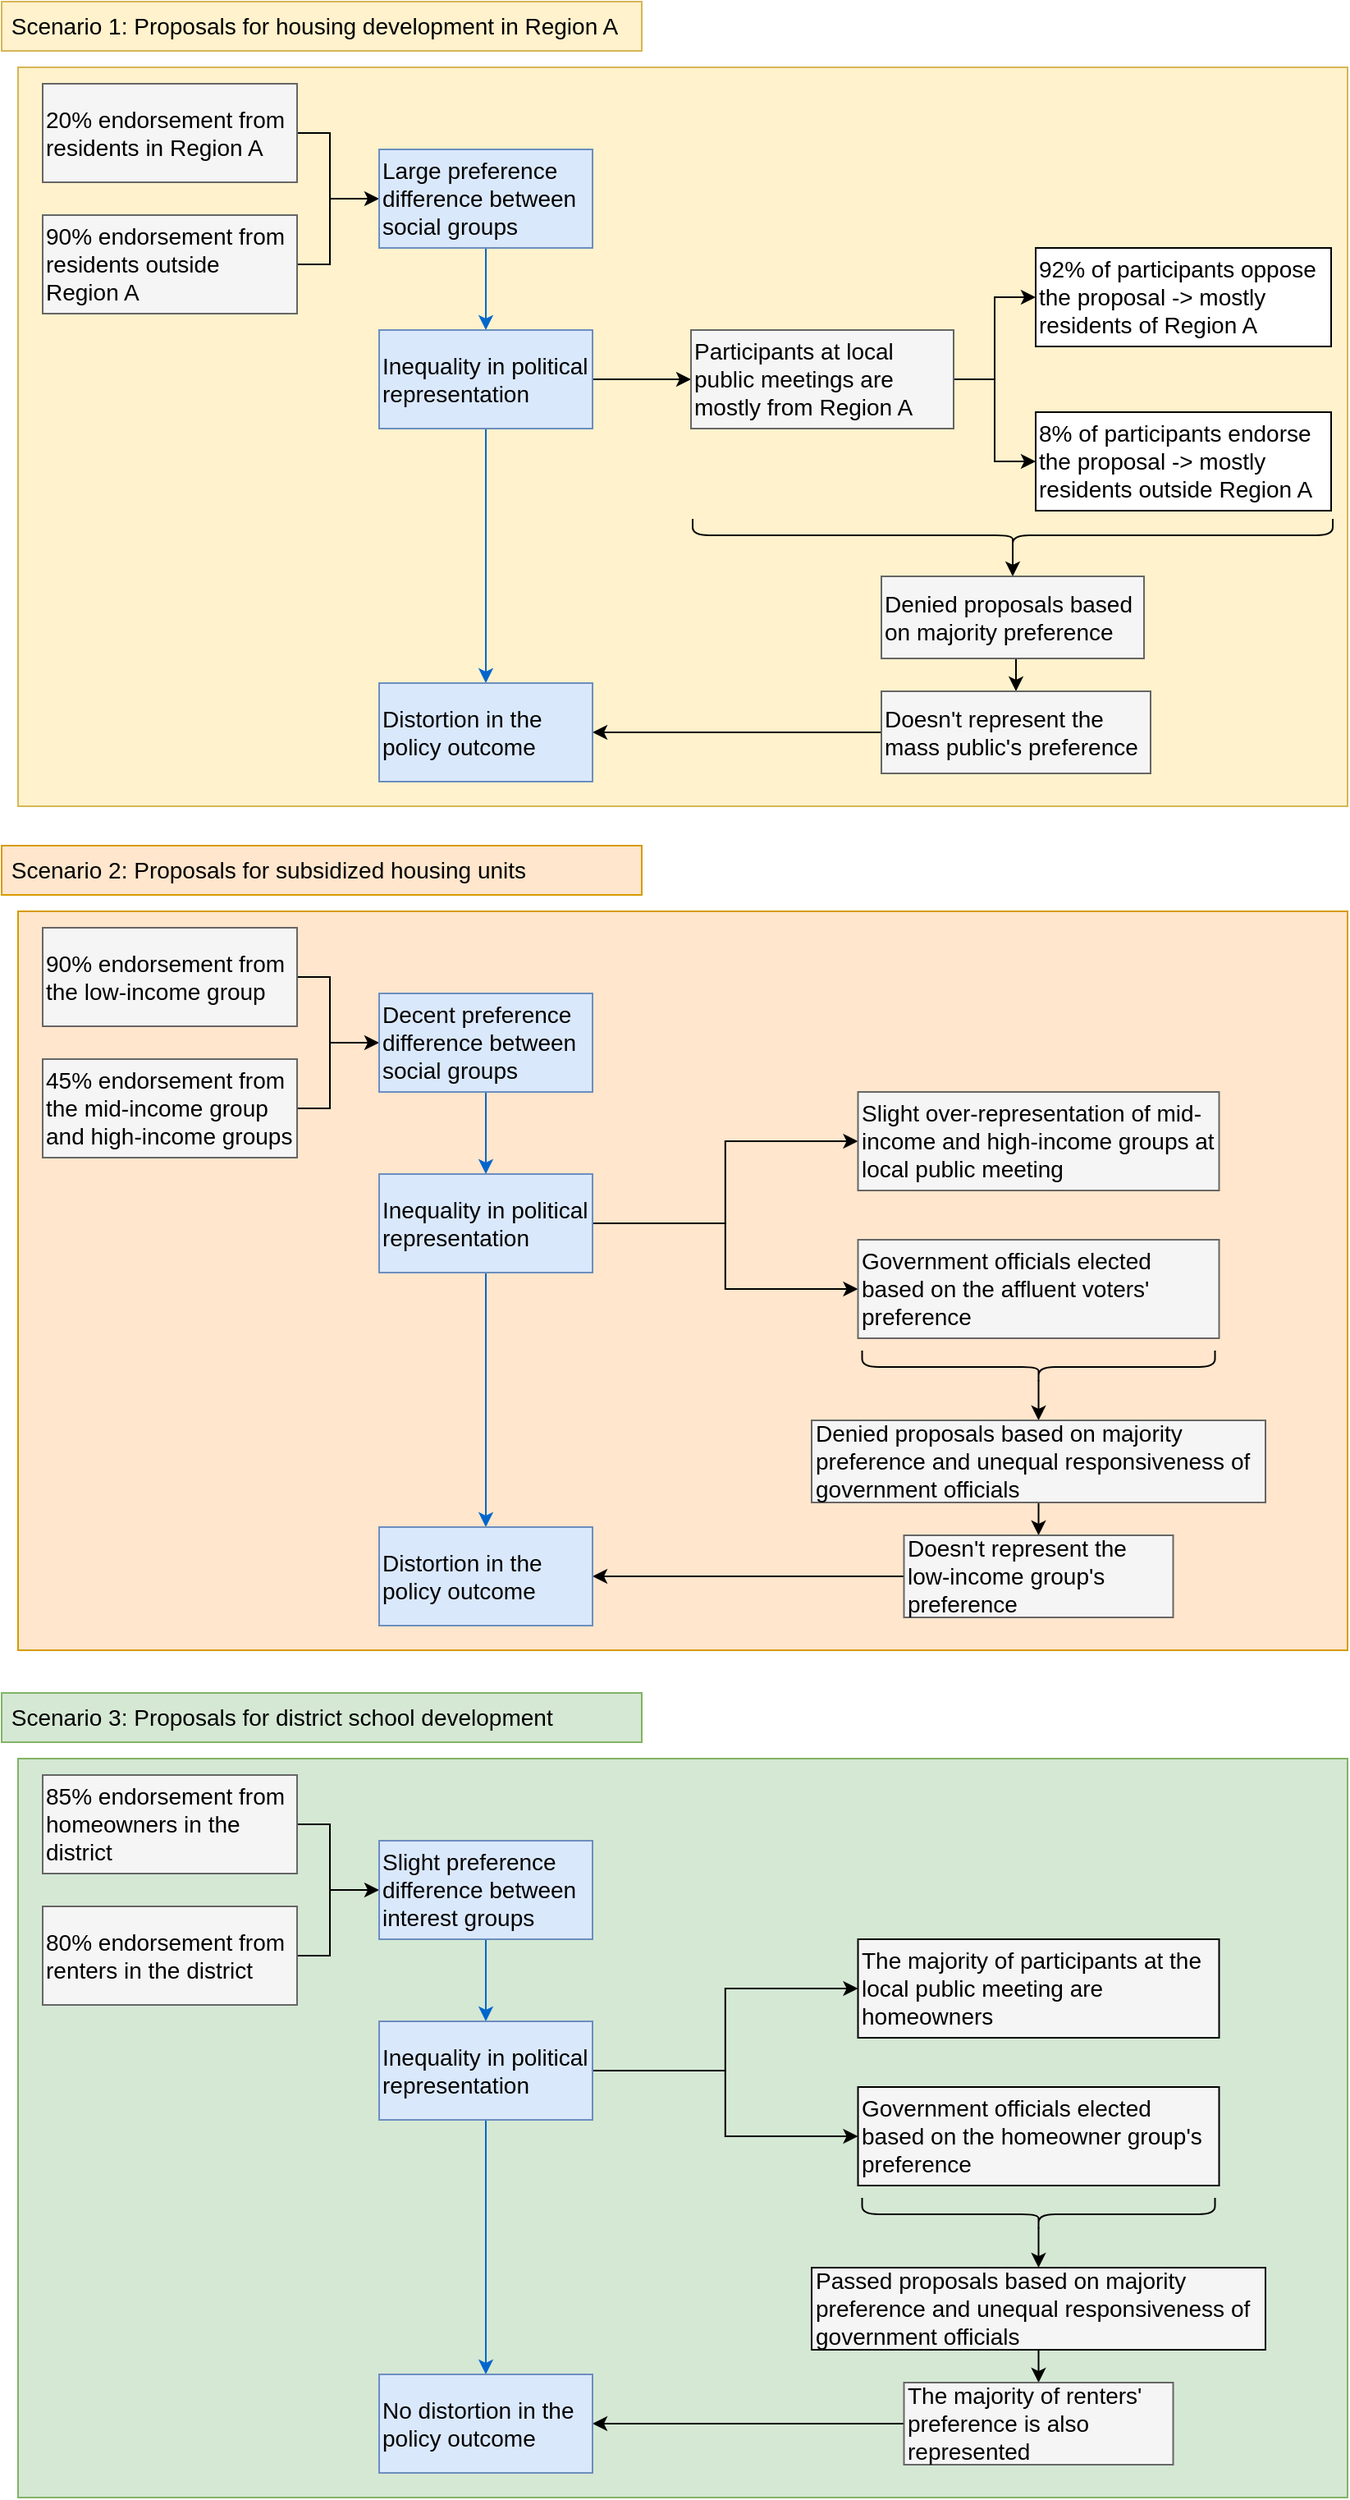 <mxfile version="22.0.8" type="github">
  <diagram name="Page-1" id="9nb_cxQLbhTM0mTce0LG">
    <mxGraphModel dx="1242" dy="827" grid="1" gridSize="10" guides="1" tooltips="1" connect="1" arrows="1" fold="1" page="1" pageScale="1" pageWidth="850" pageHeight="1100" math="0" shadow="0">
      <root>
        <mxCell id="0" />
        <mxCell id="1" parent="0" />
        <mxCell id="wk9wUNXDnFKTIU3GR9i--51" value="" style="rounded=0;whiteSpace=wrap;html=1;fillColor=#ffe6cc;strokeColor=#d79b00;" parent="1" vertex="1">
          <mxGeometry x="30" y="584" width="810" height="450" as="geometry" />
        </mxCell>
        <mxCell id="wk9wUNXDnFKTIU3GR9i--50" value="" style="rounded=0;whiteSpace=wrap;html=1;fillColor=#fff2cc;strokeColor=#d6b656;" parent="1" vertex="1">
          <mxGeometry x="30" y="70" width="810" height="450" as="geometry" />
        </mxCell>
        <mxCell id="wk9wUNXDnFKTIU3GR9i--1" value="&amp;nbsp;Scenario 1: Proposals for housing development in Region A" style="rounded=0;whiteSpace=wrap;html=1;fillColor=#fff2cc;strokeColor=#d6b656;fontSize=14;align=left;" parent="1" vertex="1">
          <mxGeometry x="20" y="30" width="390" height="30" as="geometry" />
        </mxCell>
        <mxCell id="wk9wUNXDnFKTIU3GR9i--4" style="edgeStyle=orthogonalEdgeStyle;rounded=0;orthogonalLoop=1;jettySize=auto;html=1;exitX=1;exitY=0.5;exitDx=0;exitDy=0;entryX=1;entryY=0.5;entryDx=0;entryDy=0;endArrow=none;endFill=0;" parent="1" source="wk9wUNXDnFKTIU3GR9i--2" target="wk9wUNXDnFKTIU3GR9i--3" edge="1">
          <mxGeometry relative="1" as="geometry">
            <Array as="points">
              <mxPoint x="220" y="110" />
              <mxPoint x="220" y="190" />
            </Array>
          </mxGeometry>
        </mxCell>
        <mxCell id="wk9wUNXDnFKTIU3GR9i--2" value="20% endorsement from residents in Region A" style="rounded=0;whiteSpace=wrap;html=1;fillColor=#f5f5f5;strokeColor=#666666;align=left;fontSize=14;fontColor=#000000;" parent="1" vertex="1">
          <mxGeometry x="45" y="80" width="155" height="60" as="geometry" />
        </mxCell>
        <mxCell id="wk9wUNXDnFKTIU3GR9i--3" value="90% endorsement from residents outside Region A" style="rounded=0;whiteSpace=wrap;html=1;fontSize=14;align=left;fillColor=#f5f5f5;fontColor=#000000;strokeColor=#666666;" parent="1" vertex="1">
          <mxGeometry x="45" y="160" width="155" height="60" as="geometry" />
        </mxCell>
        <mxCell id="wk9wUNXDnFKTIU3GR9i--6" style="edgeStyle=orthogonalEdgeStyle;rounded=0;orthogonalLoop=1;jettySize=auto;html=1;exitX=0;exitY=0.5;exitDx=0;exitDy=0;endArrow=none;endFill=0;startArrow=classic;startFill=1;" parent="1" source="wk9wUNXDnFKTIU3GR9i--5" edge="1">
          <mxGeometry relative="1" as="geometry">
            <mxPoint x="220" y="150" as="targetPoint" />
          </mxGeometry>
        </mxCell>
        <mxCell id="wk9wUNXDnFKTIU3GR9i--8" style="edgeStyle=orthogonalEdgeStyle;rounded=0;orthogonalLoop=1;jettySize=auto;html=1;exitX=0.5;exitY=1;exitDx=0;exitDy=0;strokeColor=#0066CC;" parent="1" source="wk9wUNXDnFKTIU3GR9i--5" target="wk9wUNXDnFKTIU3GR9i--7" edge="1">
          <mxGeometry relative="1" as="geometry" />
        </mxCell>
        <mxCell id="wk9wUNXDnFKTIU3GR9i--5" value="Large preference difference between social groups" style="rounded=0;whiteSpace=wrap;html=1;fillColor=#dae8fc;strokeColor=#6c8ebf;align=left;fontSize=14;" parent="1" vertex="1">
          <mxGeometry x="250" y="120" width="130" height="60" as="geometry" />
        </mxCell>
        <mxCell id="wk9wUNXDnFKTIU3GR9i--9" style="edgeStyle=orthogonalEdgeStyle;rounded=0;orthogonalLoop=1;jettySize=auto;html=1;exitX=1;exitY=0.5;exitDx=0;exitDy=0;endArrow=classic;endFill=1;entryX=0;entryY=0.5;entryDx=0;entryDy=0;" parent="1" source="wk9wUNXDnFKTIU3GR9i--7" target="wk9wUNXDnFKTIU3GR9i--10" edge="1">
          <mxGeometry relative="1" as="geometry">
            <mxPoint x="420" y="260.345" as="targetPoint" />
          </mxGeometry>
        </mxCell>
        <mxCell id="wk9wUNXDnFKTIU3GR9i--23" style="edgeStyle=orthogonalEdgeStyle;rounded=0;orthogonalLoop=1;jettySize=auto;html=1;exitX=0.5;exitY=1;exitDx=0;exitDy=0;entryX=0.5;entryY=0;entryDx=0;entryDy=0;strokeColor=#0066CC;" parent="1" source="wk9wUNXDnFKTIU3GR9i--7" target="wk9wUNXDnFKTIU3GR9i--22" edge="1">
          <mxGeometry relative="1" as="geometry" />
        </mxCell>
        <mxCell id="wk9wUNXDnFKTIU3GR9i--7" value="Inequality in political representation" style="rounded=0;whiteSpace=wrap;html=1;fillColor=#dae8fc;strokeColor=#6c8ebf;align=left;fontSize=14;" parent="1" vertex="1">
          <mxGeometry x="250" y="230" width="130" height="60" as="geometry" />
        </mxCell>
        <mxCell id="wk9wUNXDnFKTIU3GR9i--13" style="edgeStyle=orthogonalEdgeStyle;rounded=0;orthogonalLoop=1;jettySize=auto;html=1;exitX=1;exitY=0.5;exitDx=0;exitDy=0;entryX=0;entryY=0.5;entryDx=0;entryDy=0;" parent="1" source="wk9wUNXDnFKTIU3GR9i--10" target="wk9wUNXDnFKTIU3GR9i--11" edge="1">
          <mxGeometry relative="1" as="geometry" />
        </mxCell>
        <mxCell id="wk9wUNXDnFKTIU3GR9i--14" style="edgeStyle=orthogonalEdgeStyle;rounded=0;orthogonalLoop=1;jettySize=auto;html=1;exitX=1;exitY=0.5;exitDx=0;exitDy=0;entryX=0;entryY=0.5;entryDx=0;entryDy=0;" parent="1" source="wk9wUNXDnFKTIU3GR9i--10" target="wk9wUNXDnFKTIU3GR9i--12" edge="1">
          <mxGeometry relative="1" as="geometry" />
        </mxCell>
        <mxCell id="wk9wUNXDnFKTIU3GR9i--10" value="Participants at local public meetings are mostly from Region A" style="rounded=0;whiteSpace=wrap;html=1;fontSize=14;align=left;fillColor=#f5f5f5;fontColor=#000000;strokeColor=#666666;" parent="1" vertex="1">
          <mxGeometry x="440" y="230" width="160" height="60" as="geometry" />
        </mxCell>
        <mxCell id="wk9wUNXDnFKTIU3GR9i--11" value="92% of participants oppose the proposal -&amp;gt; mostly residents of Region A" style="rounded=0;whiteSpace=wrap;html=1;fontSize=14;align=left;" parent="1" vertex="1">
          <mxGeometry x="650" y="180" width="180" height="60" as="geometry" />
        </mxCell>
        <mxCell id="wk9wUNXDnFKTIU3GR9i--12" value="8% of participants endorse the proposal -&amp;gt; mostly residents outside Region A" style="rounded=0;whiteSpace=wrap;html=1;fontSize=14;align=left;" parent="1" vertex="1">
          <mxGeometry x="650" y="280" width="180" height="60" as="geometry" />
        </mxCell>
        <mxCell id="wk9wUNXDnFKTIU3GR9i--18" style="edgeStyle=orthogonalEdgeStyle;rounded=0;orthogonalLoop=1;jettySize=auto;html=1;exitX=0.1;exitY=0.5;exitDx=0;exitDy=0;exitPerimeter=0;entryX=0.5;entryY=0;entryDx=0;entryDy=0;" parent="1" source="wk9wUNXDnFKTIU3GR9i--16" target="wk9wUNXDnFKTIU3GR9i--17" edge="1">
          <mxGeometry relative="1" as="geometry" />
        </mxCell>
        <mxCell id="wk9wUNXDnFKTIU3GR9i--16" value="" style="shape=curlyBracket;whiteSpace=wrap;html=1;rounded=1;flipH=1;labelPosition=right;verticalLabelPosition=middle;align=left;verticalAlign=middle;rotation=90;" parent="1" vertex="1">
          <mxGeometry x="626" y="160" width="20" height="390" as="geometry" />
        </mxCell>
        <mxCell id="wk9wUNXDnFKTIU3GR9i--19" style="edgeStyle=orthogonalEdgeStyle;rounded=0;orthogonalLoop=1;jettySize=auto;html=1;exitX=0.5;exitY=1;exitDx=0;exitDy=0;entryX=0.5;entryY=0;entryDx=0;entryDy=0;" parent="1" source="wk9wUNXDnFKTIU3GR9i--17" target="wk9wUNXDnFKTIU3GR9i--20" edge="1">
          <mxGeometry relative="1" as="geometry">
            <mxPoint x="636" y="460" as="targetPoint" />
          </mxGeometry>
        </mxCell>
        <mxCell id="wk9wUNXDnFKTIU3GR9i--17" value="Denied proposals based on majority preference" style="rounded=0;whiteSpace=wrap;html=1;fontSize=14;align=left;fillColor=#f5f5f5;fontColor=#000000;strokeColor=#666666;" parent="1" vertex="1">
          <mxGeometry x="556" y="380" width="160" height="50" as="geometry" />
        </mxCell>
        <mxCell id="wk9wUNXDnFKTIU3GR9i--24" style="edgeStyle=orthogonalEdgeStyle;rounded=0;orthogonalLoop=1;jettySize=auto;html=1;exitX=0;exitY=0.5;exitDx=0;exitDy=0;entryX=1;entryY=0.5;entryDx=0;entryDy=0;" parent="1" source="wk9wUNXDnFKTIU3GR9i--20" target="wk9wUNXDnFKTIU3GR9i--22" edge="1">
          <mxGeometry relative="1" as="geometry" />
        </mxCell>
        <mxCell id="wk9wUNXDnFKTIU3GR9i--20" value="Doesn&#39;t represent the mass public&#39;s preference" style="rounded=0;whiteSpace=wrap;html=1;fontSize=14;align=left;fillColor=#f5f5f5;fontColor=#000000;strokeColor=#666666;" parent="1" vertex="1">
          <mxGeometry x="556" y="450" width="164" height="50" as="geometry" />
        </mxCell>
        <mxCell id="wk9wUNXDnFKTIU3GR9i--22" value="Distortion in the policy outcome" style="rounded=0;whiteSpace=wrap;html=1;fillColor=#dae8fc;strokeColor=#6c8ebf;align=left;fontSize=14;" parent="1" vertex="1">
          <mxGeometry x="250" y="445" width="130" height="60" as="geometry" />
        </mxCell>
        <mxCell id="wk9wUNXDnFKTIU3GR9i--25" value="&amp;nbsp;Scenario 2: Proposals for subsidized housing units" style="rounded=0;whiteSpace=wrap;html=1;fillColor=#ffe6cc;strokeColor=#d79b00;fontSize=14;align=left;" parent="1" vertex="1">
          <mxGeometry x="20" y="544" width="390" height="30" as="geometry" />
        </mxCell>
        <mxCell id="wk9wUNXDnFKTIU3GR9i--26" style="edgeStyle=orthogonalEdgeStyle;rounded=0;orthogonalLoop=1;jettySize=auto;html=1;exitX=1;exitY=0.5;exitDx=0;exitDy=0;entryX=1;entryY=0.5;entryDx=0;entryDy=0;endArrow=none;endFill=0;" parent="1" source="wk9wUNXDnFKTIU3GR9i--27" target="wk9wUNXDnFKTIU3GR9i--28" edge="1">
          <mxGeometry relative="1" as="geometry">
            <Array as="points">
              <mxPoint x="220" y="624" />
              <mxPoint x="220" y="704" />
            </Array>
          </mxGeometry>
        </mxCell>
        <mxCell id="wk9wUNXDnFKTIU3GR9i--27" value="90% endorsement from the low-income group" style="rounded=0;whiteSpace=wrap;html=1;fillColor=#f5f5f5;strokeColor=#666666;align=left;fontSize=14;fontColor=#000000;" parent="1" vertex="1">
          <mxGeometry x="45" y="594" width="155" height="60" as="geometry" />
        </mxCell>
        <mxCell id="wk9wUNXDnFKTIU3GR9i--28" value="45% endorsement from the mid-income group and high-income groups" style="rounded=0;whiteSpace=wrap;html=1;fontSize=14;align=left;fillColor=#f5f5f5;fontColor=#000000;strokeColor=#666666;" parent="1" vertex="1">
          <mxGeometry x="45" y="674" width="155" height="60" as="geometry" />
        </mxCell>
        <mxCell id="wk9wUNXDnFKTIU3GR9i--29" style="edgeStyle=orthogonalEdgeStyle;rounded=0;orthogonalLoop=1;jettySize=auto;html=1;exitX=0;exitY=0.5;exitDx=0;exitDy=0;endArrow=none;endFill=0;startArrow=classic;startFill=1;" parent="1" source="wk9wUNXDnFKTIU3GR9i--31" edge="1">
          <mxGeometry relative="1" as="geometry">
            <mxPoint x="220" y="664" as="targetPoint" />
          </mxGeometry>
        </mxCell>
        <mxCell id="wk9wUNXDnFKTIU3GR9i--30" style="edgeStyle=orthogonalEdgeStyle;rounded=0;orthogonalLoop=1;jettySize=auto;html=1;exitX=0.5;exitY=1;exitDx=0;exitDy=0;strokeColor=#0066CC;" parent="1" source="wk9wUNXDnFKTIU3GR9i--31" target="wk9wUNXDnFKTIU3GR9i--34" edge="1">
          <mxGeometry relative="1" as="geometry" />
        </mxCell>
        <mxCell id="wk9wUNXDnFKTIU3GR9i--31" value="Decent preference difference between social groups" style="rounded=0;whiteSpace=wrap;html=1;fillColor=#dae8fc;strokeColor=#6c8ebf;align=left;fontSize=14;" parent="1" vertex="1">
          <mxGeometry x="250" y="634" width="130" height="60" as="geometry" />
        </mxCell>
        <mxCell id="wk9wUNXDnFKTIU3GR9i--32" style="edgeStyle=orthogonalEdgeStyle;rounded=0;orthogonalLoop=1;jettySize=auto;html=1;exitX=1;exitY=0.5;exitDx=0;exitDy=0;endArrow=classic;endFill=1;entryX=0;entryY=0.5;entryDx=0;entryDy=0;" parent="1" source="wk9wUNXDnFKTIU3GR9i--34" target="wk9wUNXDnFKTIU3GR9i--37" edge="1">
          <mxGeometry relative="1" as="geometry">
            <mxPoint x="420" y="774.345" as="targetPoint" />
          </mxGeometry>
        </mxCell>
        <mxCell id="wk9wUNXDnFKTIU3GR9i--33" style="edgeStyle=orthogonalEdgeStyle;rounded=0;orthogonalLoop=1;jettySize=auto;html=1;exitX=0.5;exitY=1;exitDx=0;exitDy=0;entryX=0.5;entryY=0;entryDx=0;entryDy=0;strokeColor=#0066CC;" parent="1" source="wk9wUNXDnFKTIU3GR9i--34" target="wk9wUNXDnFKTIU3GR9i--46" edge="1">
          <mxGeometry relative="1" as="geometry" />
        </mxCell>
        <mxCell id="wk9wUNXDnFKTIU3GR9i--48" style="edgeStyle=orthogonalEdgeStyle;rounded=0;orthogonalLoop=1;jettySize=auto;html=1;exitX=1;exitY=0.5;exitDx=0;exitDy=0;entryX=0;entryY=0.5;entryDx=0;entryDy=0;" parent="1" source="wk9wUNXDnFKTIU3GR9i--34" target="wk9wUNXDnFKTIU3GR9i--47" edge="1">
          <mxGeometry relative="1" as="geometry" />
        </mxCell>
        <mxCell id="wk9wUNXDnFKTIU3GR9i--34" value="Inequality in political representation" style="rounded=0;whiteSpace=wrap;html=1;fillColor=#dae8fc;strokeColor=#6c8ebf;align=left;fontSize=14;" parent="1" vertex="1">
          <mxGeometry x="250" y="744" width="130" height="60" as="geometry" />
        </mxCell>
        <mxCell id="wk9wUNXDnFKTIU3GR9i--37" value="Slight over-representation of mid-income and high-income groups at local public meeting" style="rounded=0;whiteSpace=wrap;html=1;fontSize=14;align=left;fillColor=#f5f5f5;fontColor=#000000;strokeColor=#666666;" parent="1" vertex="1">
          <mxGeometry x="541.75" y="694" width="220" height="60" as="geometry" />
        </mxCell>
        <mxCell id="wk9wUNXDnFKTIU3GR9i--40" style="edgeStyle=orthogonalEdgeStyle;rounded=0;orthogonalLoop=1;jettySize=auto;html=1;exitX=0.1;exitY=0.5;exitDx=0;exitDy=0;exitPerimeter=0;entryX=0.5;entryY=0;entryDx=0;entryDy=0;" parent="1" source="wk9wUNXDnFKTIU3GR9i--41" target="wk9wUNXDnFKTIU3GR9i--43" edge="1">
          <mxGeometry relative="1" as="geometry" />
        </mxCell>
        <mxCell id="wk9wUNXDnFKTIU3GR9i--41" value="" style="shape=curlyBracket;whiteSpace=wrap;html=1;rounded=1;flipH=1;labelPosition=right;verticalLabelPosition=middle;align=left;verticalAlign=middle;rotation=90;" parent="1" vertex="1">
          <mxGeometry x="641.75" y="754" width="20" height="215" as="geometry" />
        </mxCell>
        <mxCell id="wk9wUNXDnFKTIU3GR9i--49" style="edgeStyle=orthogonalEdgeStyle;rounded=0;orthogonalLoop=1;jettySize=auto;html=1;exitX=0.5;exitY=1;exitDx=0;exitDy=0;entryX=0.5;entryY=0;entryDx=0;entryDy=0;" parent="1" source="wk9wUNXDnFKTIU3GR9i--43" target="wk9wUNXDnFKTIU3GR9i--45" edge="1">
          <mxGeometry relative="1" as="geometry" />
        </mxCell>
        <mxCell id="wk9wUNXDnFKTIU3GR9i--43" value="Denied proposals based on majority preference and unequal responsiveness of government officials" style="rounded=0;whiteSpace=wrap;html=1;fontSize=14;align=left;fillColor=#f5f5f5;fontColor=#000000;strokeColor=#666666;" parent="1" vertex="1">
          <mxGeometry x="513.5" y="894" width="276.5" height="50" as="geometry" />
        </mxCell>
        <mxCell id="wk9wUNXDnFKTIU3GR9i--44" style="edgeStyle=orthogonalEdgeStyle;rounded=0;orthogonalLoop=1;jettySize=auto;html=1;exitX=0;exitY=0.5;exitDx=0;exitDy=0;entryX=1;entryY=0.5;entryDx=0;entryDy=0;" parent="1" source="wk9wUNXDnFKTIU3GR9i--45" target="wk9wUNXDnFKTIU3GR9i--46" edge="1">
          <mxGeometry relative="1" as="geometry" />
        </mxCell>
        <mxCell id="wk9wUNXDnFKTIU3GR9i--45" value="Doesn&#39;t represent the low-income group&#39;s preference" style="rounded=0;whiteSpace=wrap;html=1;fontSize=14;align=left;fillColor=#f5f5f5;fontColor=#000000;strokeColor=#666666;" parent="1" vertex="1">
          <mxGeometry x="569.75" y="964" width="164" height="50" as="geometry" />
        </mxCell>
        <mxCell id="wk9wUNXDnFKTIU3GR9i--46" value="Distortion in the policy outcome" style="rounded=0;whiteSpace=wrap;html=1;fillColor=#dae8fc;strokeColor=#6c8ebf;align=left;fontSize=14;" parent="1" vertex="1">
          <mxGeometry x="250" y="959" width="130" height="60" as="geometry" />
        </mxCell>
        <mxCell id="wk9wUNXDnFKTIU3GR9i--47" value="Government officials elected based on the affluent voters&#39; preference" style="rounded=0;whiteSpace=wrap;html=1;fontSize=14;align=left;fillColor=#f5f5f5;fontColor=#000000;strokeColor=#666666;" parent="1" vertex="1">
          <mxGeometry x="541.75" y="784" width="220" height="60" as="geometry" />
        </mxCell>
        <mxCell id="wk9wUNXDnFKTIU3GR9i--52" value="" style="rounded=0;whiteSpace=wrap;html=1;fillColor=#d5e8d4;strokeColor=#82b366;" parent="1" vertex="1">
          <mxGeometry x="30" y="1100" width="810" height="450" as="geometry" />
        </mxCell>
        <mxCell id="wk9wUNXDnFKTIU3GR9i--53" value="&amp;nbsp;Scenario&amp;nbsp;3: Proposals for district school development" style="rounded=0;whiteSpace=wrap;html=1;fillColor=#d5e8d4;strokeColor=#82b366;fontSize=14;align=left;" parent="1" vertex="1">
          <mxGeometry x="20" y="1060" width="390" height="30" as="geometry" />
        </mxCell>
        <mxCell id="wk9wUNXDnFKTIU3GR9i--54" style="edgeStyle=orthogonalEdgeStyle;rounded=0;orthogonalLoop=1;jettySize=auto;html=1;exitX=1;exitY=0.5;exitDx=0;exitDy=0;entryX=1;entryY=0.5;entryDx=0;entryDy=0;endArrow=none;endFill=0;" parent="1" source="wk9wUNXDnFKTIU3GR9i--55" target="wk9wUNXDnFKTIU3GR9i--56" edge="1">
          <mxGeometry relative="1" as="geometry">
            <Array as="points">
              <mxPoint x="220" y="1140" />
              <mxPoint x="220" y="1220" />
            </Array>
          </mxGeometry>
        </mxCell>
        <mxCell id="wk9wUNXDnFKTIU3GR9i--55" value="85% endorsement from homeowners in the district" style="rounded=0;whiteSpace=wrap;html=1;fillColor=#f5f5f5;strokeColor=#666666;align=left;fontSize=14;fontColor=#000000;" parent="1" vertex="1">
          <mxGeometry x="45" y="1110" width="155" height="60" as="geometry" />
        </mxCell>
        <mxCell id="wk9wUNXDnFKTIU3GR9i--56" value="80% endorsement from renters in the district" style="rounded=0;whiteSpace=wrap;html=1;fontSize=14;align=left;fillColor=#f5f5f5;fontColor=#000000;strokeColor=#666666;" parent="1" vertex="1">
          <mxGeometry x="45" y="1190" width="155" height="60" as="geometry" />
        </mxCell>
        <mxCell id="wk9wUNXDnFKTIU3GR9i--57" style="edgeStyle=orthogonalEdgeStyle;rounded=0;orthogonalLoop=1;jettySize=auto;html=1;exitX=0;exitY=0.5;exitDx=0;exitDy=0;endArrow=none;endFill=0;startArrow=classic;startFill=1;" parent="1" source="wk9wUNXDnFKTIU3GR9i--59" edge="1">
          <mxGeometry relative="1" as="geometry">
            <mxPoint x="220" y="1180" as="targetPoint" />
          </mxGeometry>
        </mxCell>
        <mxCell id="wk9wUNXDnFKTIU3GR9i--58" style="edgeStyle=orthogonalEdgeStyle;rounded=0;orthogonalLoop=1;jettySize=auto;html=1;exitX=0.5;exitY=1;exitDx=0;exitDy=0;strokeColor=#0066CC;" parent="1" source="wk9wUNXDnFKTIU3GR9i--59" target="wk9wUNXDnFKTIU3GR9i--63" edge="1">
          <mxGeometry relative="1" as="geometry" />
        </mxCell>
        <mxCell id="wk9wUNXDnFKTIU3GR9i--59" value="Slight preference difference between interest groups" style="rounded=0;whiteSpace=wrap;html=1;fillColor=#dae8fc;strokeColor=#6c8ebf;align=left;fontSize=14;" parent="1" vertex="1">
          <mxGeometry x="250" y="1150" width="130" height="60" as="geometry" />
        </mxCell>
        <mxCell id="wk9wUNXDnFKTIU3GR9i--60" style="edgeStyle=orthogonalEdgeStyle;rounded=0;orthogonalLoop=1;jettySize=auto;html=1;exitX=1;exitY=0.5;exitDx=0;exitDy=0;endArrow=classic;endFill=1;entryX=0;entryY=0.5;entryDx=0;entryDy=0;" parent="1" source="wk9wUNXDnFKTIU3GR9i--63" target="wk9wUNXDnFKTIU3GR9i--64" edge="1">
          <mxGeometry relative="1" as="geometry">
            <mxPoint x="420" y="1290.345" as="targetPoint" />
          </mxGeometry>
        </mxCell>
        <mxCell id="wk9wUNXDnFKTIU3GR9i--61" style="edgeStyle=orthogonalEdgeStyle;rounded=0;orthogonalLoop=1;jettySize=auto;html=1;exitX=0.5;exitY=1;exitDx=0;exitDy=0;entryX=0.5;entryY=0;entryDx=0;entryDy=0;strokeColor=#0066CC;" parent="1" source="wk9wUNXDnFKTIU3GR9i--63" target="wk9wUNXDnFKTIU3GR9i--71" edge="1">
          <mxGeometry relative="1" as="geometry" />
        </mxCell>
        <mxCell id="wk9wUNXDnFKTIU3GR9i--62" style="edgeStyle=orthogonalEdgeStyle;rounded=0;orthogonalLoop=1;jettySize=auto;html=1;exitX=1;exitY=0.5;exitDx=0;exitDy=0;entryX=0;entryY=0.5;entryDx=0;entryDy=0;" parent="1" source="wk9wUNXDnFKTIU3GR9i--63" target="wk9wUNXDnFKTIU3GR9i--72" edge="1">
          <mxGeometry relative="1" as="geometry" />
        </mxCell>
        <mxCell id="wk9wUNXDnFKTIU3GR9i--63" value="Inequality in political representation" style="rounded=0;whiteSpace=wrap;html=1;fillColor=#dae8fc;strokeColor=#6c8ebf;align=left;fontSize=14;" parent="1" vertex="1">
          <mxGeometry x="250" y="1260" width="130" height="60" as="geometry" />
        </mxCell>
        <mxCell id="wk9wUNXDnFKTIU3GR9i--64" value="The majority of participants at the local public meeting are homeowners" style="rounded=0;whiteSpace=wrap;html=1;fontSize=14;align=left;fillColor=#f5f5f5;fontColor=#000000;strokeColor=#000000;" parent="1" vertex="1">
          <mxGeometry x="541.75" y="1210" width="220" height="60" as="geometry" />
        </mxCell>
        <mxCell id="wk9wUNXDnFKTIU3GR9i--65" style="edgeStyle=orthogonalEdgeStyle;rounded=0;orthogonalLoop=1;jettySize=auto;html=1;exitX=0.1;exitY=0.5;exitDx=0;exitDy=0;exitPerimeter=0;entryX=0.5;entryY=0;entryDx=0;entryDy=0;" parent="1" source="wk9wUNXDnFKTIU3GR9i--66" target="wk9wUNXDnFKTIU3GR9i--68" edge="1">
          <mxGeometry relative="1" as="geometry" />
        </mxCell>
        <mxCell id="wk9wUNXDnFKTIU3GR9i--66" value="" style="shape=curlyBracket;whiteSpace=wrap;html=1;rounded=1;flipH=1;labelPosition=right;verticalLabelPosition=middle;align=left;verticalAlign=middle;rotation=90;" parent="1" vertex="1">
          <mxGeometry x="641.75" y="1270" width="20" height="215" as="geometry" />
        </mxCell>
        <mxCell id="wk9wUNXDnFKTIU3GR9i--67" style="edgeStyle=orthogonalEdgeStyle;rounded=0;orthogonalLoop=1;jettySize=auto;html=1;exitX=0.5;exitY=1;exitDx=0;exitDy=0;entryX=0.5;entryY=0;entryDx=0;entryDy=0;" parent="1" source="wk9wUNXDnFKTIU3GR9i--68" target="wk9wUNXDnFKTIU3GR9i--70" edge="1">
          <mxGeometry relative="1" as="geometry" />
        </mxCell>
        <mxCell id="wk9wUNXDnFKTIU3GR9i--68" value="Passed proposals based on majority preference and unequal responsiveness of government officials" style="rounded=0;whiteSpace=wrap;html=1;fontSize=14;align=left;fillColor=#f5f5f5;fontColor=#000000;strokeColor=#000000;" parent="1" vertex="1">
          <mxGeometry x="513.5" y="1410" width="276.5" height="50" as="geometry" />
        </mxCell>
        <mxCell id="wk9wUNXDnFKTIU3GR9i--69" style="edgeStyle=orthogonalEdgeStyle;rounded=0;orthogonalLoop=1;jettySize=auto;html=1;exitX=0;exitY=0.5;exitDx=0;exitDy=0;entryX=1;entryY=0.5;entryDx=0;entryDy=0;" parent="1" source="wk9wUNXDnFKTIU3GR9i--70" target="wk9wUNXDnFKTIU3GR9i--71" edge="1">
          <mxGeometry relative="1" as="geometry" />
        </mxCell>
        <mxCell id="wk9wUNXDnFKTIU3GR9i--70" value="The majority of renters&#39; preference is also represented" style="rounded=0;whiteSpace=wrap;html=1;fontSize=14;align=left;fillColor=#f5f5f5;fontColor=#000000;strokeColor=#666666;" parent="1" vertex="1">
          <mxGeometry x="569.75" y="1480" width="164" height="50" as="geometry" />
        </mxCell>
        <mxCell id="wk9wUNXDnFKTIU3GR9i--71" value="No distortion in the policy outcome" style="rounded=0;whiteSpace=wrap;html=1;fillColor=#dae8fc;strokeColor=#6c8ebf;align=left;fontSize=14;" parent="1" vertex="1">
          <mxGeometry x="250" y="1475" width="130" height="60" as="geometry" />
        </mxCell>
        <mxCell id="wk9wUNXDnFKTIU3GR9i--72" value="Government officials elected based on the homeowner group&#39;s preference" style="rounded=0;whiteSpace=wrap;html=1;fontSize=14;align=left;fillColor=#f5f5f5;fontColor=#000000;strokeColor=#000000;" parent="1" vertex="1">
          <mxGeometry x="541.75" y="1300" width="220" height="60" as="geometry" />
        </mxCell>
      </root>
    </mxGraphModel>
  </diagram>
</mxfile>
